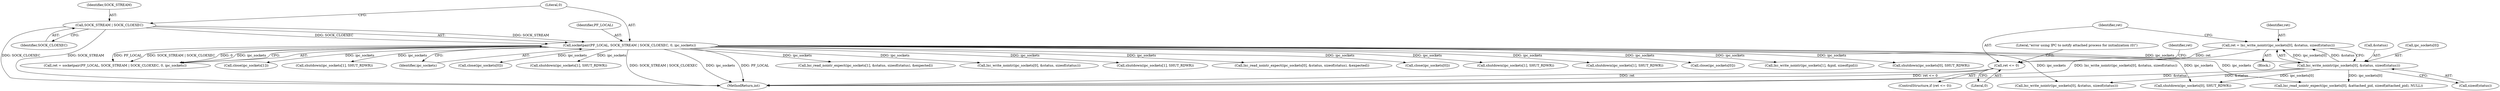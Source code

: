 digraph "0_lxc_81f466d05f2a89cb4f122ef7f593ff3f279b165c_1@API" {
"1000349" [label="(Call,ret = lxc_write_nointr(ipc_sockets[0], &status, sizeof(status)))"];
"1000351" [label="(Call,lxc_write_nointr(ipc_sockets[0], &status, sizeof(status)))"];
"1000281" [label="(Call,socketpair(PF_LOCAL, SOCK_STREAM | SOCK_CLOEXEC, 0, ipc_sockets))"];
"1000283" [label="(Call,SOCK_STREAM | SOCK_CLOEXEC)"];
"1000360" [label="(Call,ret <= 0)"];
"1000285" [label="(Identifier,SOCK_CLOEXEC)"];
"1000279" [label="(Call,ret = socketpair(PF_LOCAL, SOCK_STREAM | SOCK_CLOEXEC, 0, ipc_sockets))"];
"1000326" [label="(Call,close(ipc_sockets[1]))"];
"1000685" [label="(Call,shutdown(ipc_sockets[1], SHUT_RDWR))"];
"1000355" [label="(Call,&status)"];
"1000287" [label="(Identifier,ipc_sockets)"];
"1000321" [label="(Block,)"];
"1000349" [label="(Call,ret = lxc_write_nointr(ipc_sockets[0], &status, sizeof(status)))"];
"1000281" [label="(Call,socketpair(PF_LOCAL, SOCK_STREAM | SOCK_CLOEXEC, 0, ipc_sockets))"];
"1000362" [label="(Literal,0)"];
"1000522" [label="(Call,close(ipc_sockets[0]))"];
"1000552" [label="(Call,shutdown(ipc_sockets[1], SHUT_RDWR))"];
"1000360" [label="(Call,ret <= 0)"];
"1000284" [label="(Identifier,SOCK_STREAM)"];
"1000502" [label="(Call,shutdown(ipc_sockets[0], SHUT_RDWR))"];
"1000695" [label="(MethodReturn,int)"];
"1000286" [label="(Literal,0)"];
"1000535" [label="(Call,lxc_read_nointr_expect(ipc_sockets[1], &status, sizeof(status), &expected))"];
"1000359" [label="(ControlStructure,if (ret <= 0))"];
"1000468" [label="(Call,lxc_write_nointr(ipc_sockets[0], &status, sizeof(status)))"];
"1000609" [label="(Call,shutdown(ipc_sockets[1], SHUT_RDWR))"];
"1000441" [label="(Call,lxc_read_nointr_expect(ipc_sockets[0], &status, sizeof(status), &expected))"];
"1000489" [label="(Call,close(ipc_sockets[0]))"];
"1000659" [label="(Call,shutdown(ipc_sockets[1], SHUT_RDWR))"];
"1000282" [label="(Identifier,PF_LOCAL)"];
"1000587" [label="(Call,shutdown(ipc_sockets[1], SHUT_RDWR))"];
"1000350" [label="(Identifier,ret)"];
"1000507" [label="(Call,close(ipc_sockets[0]))"];
"1000365" [label="(Literal,\"error using IPC to notify attached process for initialization (0)\")"];
"1000283" [label="(Call,SOCK_STREAM | SOCK_CLOEXEC)"];
"1000368" [label="(Identifier,ret)"];
"1000420" [label="(Call,lxc_write_nointr(ipc_sockets[0], &status, sizeof(status)))"];
"1000357" [label="(Call,sizeof(status))"];
"1000361" [label="(Identifier,ret)"];
"1000669" [label="(Call,lxc_write_nointr(ipc_sockets[1], &pid, sizeof(pid)))"];
"1000484" [label="(Call,shutdown(ipc_sockets[0], SHUT_RDWR))"];
"1000352" [label="(Call,ipc_sockets[0])"];
"1000351" [label="(Call,lxc_write_nointr(ipc_sockets[0], &status, sizeof(status)))"];
"1000369" [label="(Call,lxc_read_nointr_expect(ipc_sockets[0], &attached_pid, sizeof(attached_pid), NULL))"];
"1000349" -> "1000321"  [label="AST: "];
"1000349" -> "1000351"  [label="CFG: "];
"1000350" -> "1000349"  [label="AST: "];
"1000351" -> "1000349"  [label="AST: "];
"1000361" -> "1000349"  [label="CFG: "];
"1000349" -> "1000695"  [label="DDG: lxc_write_nointr(ipc_sockets[0], &status, sizeof(status))"];
"1000351" -> "1000349"  [label="DDG: ipc_sockets[0]"];
"1000351" -> "1000349"  [label="DDG: &status"];
"1000349" -> "1000360"  [label="DDG: ret"];
"1000351" -> "1000357"  [label="CFG: "];
"1000352" -> "1000351"  [label="AST: "];
"1000355" -> "1000351"  [label="AST: "];
"1000357" -> "1000351"  [label="AST: "];
"1000351" -> "1000695"  [label="DDG: &status"];
"1000281" -> "1000351"  [label="DDG: ipc_sockets"];
"1000351" -> "1000369"  [label="DDG: ipc_sockets[0]"];
"1000351" -> "1000420"  [label="DDG: &status"];
"1000351" -> "1000502"  [label="DDG: ipc_sockets[0]"];
"1000281" -> "1000279"  [label="AST: "];
"1000281" -> "1000287"  [label="CFG: "];
"1000282" -> "1000281"  [label="AST: "];
"1000283" -> "1000281"  [label="AST: "];
"1000286" -> "1000281"  [label="AST: "];
"1000287" -> "1000281"  [label="AST: "];
"1000279" -> "1000281"  [label="CFG: "];
"1000281" -> "1000695"  [label="DDG: PF_LOCAL"];
"1000281" -> "1000695"  [label="DDG: ipc_sockets"];
"1000281" -> "1000695"  [label="DDG: SOCK_STREAM | SOCK_CLOEXEC"];
"1000281" -> "1000279"  [label="DDG: PF_LOCAL"];
"1000281" -> "1000279"  [label="DDG: SOCK_STREAM | SOCK_CLOEXEC"];
"1000281" -> "1000279"  [label="DDG: 0"];
"1000281" -> "1000279"  [label="DDG: ipc_sockets"];
"1000283" -> "1000281"  [label="DDG: SOCK_STREAM"];
"1000283" -> "1000281"  [label="DDG: SOCK_CLOEXEC"];
"1000281" -> "1000326"  [label="DDG: ipc_sockets"];
"1000281" -> "1000369"  [label="DDG: ipc_sockets"];
"1000281" -> "1000420"  [label="DDG: ipc_sockets"];
"1000281" -> "1000441"  [label="DDG: ipc_sockets"];
"1000281" -> "1000468"  [label="DDG: ipc_sockets"];
"1000281" -> "1000484"  [label="DDG: ipc_sockets"];
"1000281" -> "1000489"  [label="DDG: ipc_sockets"];
"1000281" -> "1000502"  [label="DDG: ipc_sockets"];
"1000281" -> "1000507"  [label="DDG: ipc_sockets"];
"1000281" -> "1000522"  [label="DDG: ipc_sockets"];
"1000281" -> "1000535"  [label="DDG: ipc_sockets"];
"1000281" -> "1000552"  [label="DDG: ipc_sockets"];
"1000281" -> "1000587"  [label="DDG: ipc_sockets"];
"1000281" -> "1000609"  [label="DDG: ipc_sockets"];
"1000281" -> "1000659"  [label="DDG: ipc_sockets"];
"1000281" -> "1000669"  [label="DDG: ipc_sockets"];
"1000281" -> "1000685"  [label="DDG: ipc_sockets"];
"1000283" -> "1000285"  [label="CFG: "];
"1000284" -> "1000283"  [label="AST: "];
"1000285" -> "1000283"  [label="AST: "];
"1000286" -> "1000283"  [label="CFG: "];
"1000283" -> "1000695"  [label="DDG: SOCK_CLOEXEC"];
"1000283" -> "1000695"  [label="DDG: SOCK_STREAM"];
"1000360" -> "1000359"  [label="AST: "];
"1000360" -> "1000362"  [label="CFG: "];
"1000361" -> "1000360"  [label="AST: "];
"1000362" -> "1000360"  [label="AST: "];
"1000365" -> "1000360"  [label="CFG: "];
"1000368" -> "1000360"  [label="CFG: "];
"1000360" -> "1000695"  [label="DDG: ret"];
"1000360" -> "1000695"  [label="DDG: ret <= 0"];
}
